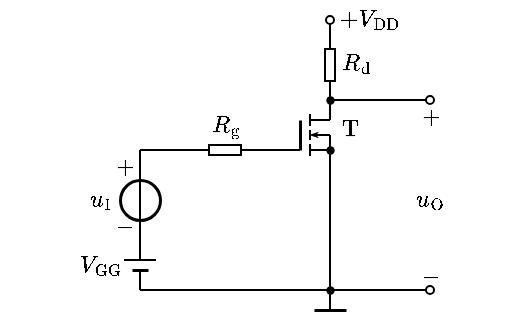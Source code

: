 <mxfile version="17.2.1" type="device"><diagram id="AZzVq2YHe7YxAGiBz0mD" name="第 1 页"><mxGraphModel dx="449" dy="326" grid="1" gridSize="5" guides="1" tooltips="1" connect="1" arrows="1" fold="1" page="1" pageScale="1" pageWidth="827" pageHeight="1169" math="1" shadow="0"><root><mxCell id="0"/><mxCell id="1" parent="0"/><mxCell id="DjPAIxuFXhKvd0CTjl85-3" value="$$-$$" style="text;resizable=1;autosize=1;align=center;verticalAlign=middle;points=[];fillColor=none;strokeColor=none;rounded=0;html=1;imageAspect=1;noLabel=0;recursiveResize=1;expand=1;editable=1;movable=1;rotatable=1;deletable=1;connectable=0;comic=0;fontSize=10;" vertex="1" parent="1"><mxGeometry x="139.0" y="257.5" width="15" height="20" as="geometry"/></mxCell><mxCell id="DjPAIxuFXhKvd0CTjl85-4" value="$$+$$" style="text;html=1;resizable=1;autosize=1;align=center;verticalAlign=middle;points=[];fillColor=none;strokeColor=none;rounded=0;movable=1;rotatable=1;deletable=1;editable=1;connectable=0;fontSize=10;" vertex="1" parent="1"><mxGeometry x="139.0" y="228" width="15" height="20" as="geometry"/></mxCell><mxCell id="DjPAIxuFXhKvd0CTjl85-5" value="" style="ellipse;whiteSpace=wrap;html=1;aspect=fixed;labelBorderColor=none;fontSize=10;strokeColor=default;strokeWidth=1.5;fillColor=none;" vertex="1" parent="1"><mxGeometry x="145" y="245" width="20" height="20" as="geometry"/></mxCell><mxCell id="DjPAIxuFXhKvd0CTjl85-6" value="" style="endArrow=none;html=1;rounded=0;fontSize=10;startSize=4;endSize=4;exitX=0.5;exitY=0;exitDx=0;exitDy=0;" edge="1" parent="1" source="DjPAIxuFXhKvd0CTjl85-5"><mxGeometry width="50" height="50" relative="1" as="geometry"><mxPoint x="155" y="295" as="sourcePoint"/><mxPoint x="155" y="230" as="targetPoint"/></mxGeometry></mxCell><mxCell id="DjPAIxuFXhKvd0CTjl85-7" value="\(u_\mathrm{I}\)" style="text;html=1;resizable=1;autosize=1;align=center;verticalAlign=middle;points=[];fillColor=none;strokeColor=none;rounded=0;comic=0;movable=1;rotatable=1;deletable=1;editable=1;connectable=0;fontSize=10;" vertex="1" parent="1"><mxGeometry x="125" y="245" width="20" height="20" as="geometry"/></mxCell><mxCell id="DjPAIxuFXhKvd0CTjl85-8" value="" style="endArrow=none;html=1;rounded=0;fontSize=10;entryX=0.5;entryY=0;entryDx=0;entryDy=0;exitX=0.5;exitY=1;exitDx=0;exitDy=0;" edge="1" parent="1" source="DjPAIxuFXhKvd0CTjl85-5" target="DjPAIxuFXhKvd0CTjl85-5"><mxGeometry width="50" height="50" relative="1" as="geometry"><mxPoint x="185" y="285" as="sourcePoint"/><mxPoint x="235" y="235" as="targetPoint"/></mxGeometry></mxCell><mxCell id="DjPAIxuFXhKvd0CTjl85-9" value="" style="endArrow=none;html=1;rounded=0;fontSize=10;entryX=0.5;entryY=1;entryDx=0;entryDy=0;" edge="1" parent="1" target="DjPAIxuFXhKvd0CTjl85-5"><mxGeometry width="50" height="50" relative="1" as="geometry"><mxPoint x="155" y="285" as="sourcePoint"/><mxPoint x="240" y="240" as="targetPoint"/></mxGeometry></mxCell><mxCell id="DjPAIxuFXhKvd0CTjl85-26" value="" style="endArrow=none;html=1;rounded=0;" edge="1" parent="1"><mxGeometry width="50" height="50" relative="1" as="geometry"><mxPoint x="147" y="285" as="sourcePoint"/><mxPoint x="163" y="285" as="targetPoint"/></mxGeometry></mxCell><mxCell id="DjPAIxuFXhKvd0CTjl85-27" value="" style="endArrow=none;html=1;rounded=0;strokeWidth=1.5;" edge="1" parent="1"><mxGeometry width="50" height="50" relative="1" as="geometry"><mxPoint x="151" y="290" as="sourcePoint"/><mxPoint x="159" y="290" as="targetPoint"/></mxGeometry></mxCell><mxCell id="DjPAIxuFXhKvd0CTjl85-28" value="" style="endArrow=none;html=1;rounded=0;strokeWidth=1;" edge="1" parent="1"><mxGeometry width="50" height="50" relative="1" as="geometry"><mxPoint x="155" y="290" as="sourcePoint"/><mxPoint x="155" y="300" as="targetPoint"/></mxGeometry></mxCell><mxCell id="DjPAIxuFXhKvd0CTjl85-12" value="$$R_\mathrm{g}$$" style="text;html=1;resizable=1;autosize=1;align=center;verticalAlign=middle;points=[];fillColor=none;strokeColor=none;rounded=0;fontSize=10;movable=1;rotatable=1;deletable=1;editable=1;connectable=0;allowArrows=0;" vertex="1" parent="1"><mxGeometry x="185" y="208" width="25" height="20" as="geometry"/></mxCell><mxCell id="DjPAIxuFXhKvd0CTjl85-13" value="" style="endArrow=none;html=1;rounded=0;fontSize=10;startSize=4;endSize=4;entryX=1;entryY=0.5;entryDx=0;entryDy=0;entryPerimeter=0;" edge="1" parent="1" target="DjPAIxuFXhKvd0CTjl85-14"><mxGeometry width="50" height="50" relative="1" as="geometry"><mxPoint x="155" y="230" as="sourcePoint"/><mxPoint x="434.5" y="150.5" as="targetPoint"/></mxGeometry></mxCell><mxCell id="DjPAIxuFXhKvd0CTjl85-14" value="" style="pointerEvents=1;verticalLabelPosition=bottom;shadow=0;dashed=0;align=center;html=1;verticalAlign=top;shape=mxgraph.electrical.resistors.resistor_1;fontSize=10;direction=west;allowArrows=0;" vertex="1" parent="1"><mxGeometry x="185" y="227.5" width="25" height="5" as="geometry"/></mxCell><mxCell id="DjPAIxuFXhKvd0CTjl85-15" value="" style="endArrow=none;html=1;rounded=0;fontSize=10;startSize=4;endSize=4;exitX=0;exitY=0.5;exitDx=0;exitDy=0;exitPerimeter=0;" edge="1" parent="1" source="DjPAIxuFXhKvd0CTjl85-14"><mxGeometry width="50" height="50" relative="1" as="geometry"><mxPoint x="327" y="135.5" as="sourcePoint"/><mxPoint x="230" y="230" as="targetPoint"/></mxGeometry></mxCell><mxCell id="DjPAIxuFXhKvd0CTjl85-44" value="" style="group" vertex="1" connectable="0" parent="1"><mxGeometry x="230" y="210" width="25" height="25" as="geometry"/></mxCell><mxCell id="DjPAIxuFXhKvd0CTjl85-31" value="" style="endArrow=none;html=1;rounded=0;strokeWidth=1;" edge="1" parent="DjPAIxuFXhKvd0CTjl85-44"><mxGeometry width="50" height="50" relative="1" as="geometry"><mxPoint y="20" as="sourcePoint"/><mxPoint x="5" y="20" as="targetPoint"/></mxGeometry></mxCell><mxCell id="DjPAIxuFXhKvd0CTjl85-32" value="" style="endArrow=none;html=1;rounded=0;strokeWidth=1.5;" edge="1" parent="DjPAIxuFXhKvd0CTjl85-44"><mxGeometry width="50" height="50" relative="1" as="geometry"><mxPoint x="5" y="20" as="sourcePoint"/><mxPoint x="5" y="5" as="targetPoint"/></mxGeometry></mxCell><mxCell id="DjPAIxuFXhKvd0CTjl85-33" value="" style="endArrow=none;html=1;rounded=0;strokeWidth=1;" edge="1" parent="DjPAIxuFXhKvd0CTjl85-44"><mxGeometry width="50" height="50" relative="1" as="geometry"><mxPoint x="10" y="23" as="sourcePoint"/><mxPoint x="10" y="17" as="targetPoint"/></mxGeometry></mxCell><mxCell id="DjPAIxuFXhKvd0CTjl85-34" value="" style="endArrow=none;html=1;rounded=0;strokeWidth=1;" edge="1" parent="DjPAIxuFXhKvd0CTjl85-44"><mxGeometry width="50" height="50" relative="1" as="geometry"><mxPoint x="10" y="10" as="sourcePoint"/><mxPoint x="10" y="15" as="targetPoint"/></mxGeometry></mxCell><mxCell id="DjPAIxuFXhKvd0CTjl85-35" value="" style="endArrow=none;html=1;rounded=0;strokeWidth=1;" edge="1" parent="DjPAIxuFXhKvd0CTjl85-44"><mxGeometry width="50" height="50" relative="1" as="geometry"><mxPoint x="10" y="8" as="sourcePoint"/><mxPoint x="10" y="2" as="targetPoint"/></mxGeometry></mxCell><mxCell id="DjPAIxuFXhKvd0CTjl85-36" value="" style="endArrow=none;html=1;rounded=0;strokeWidth=1;" edge="1" parent="DjPAIxuFXhKvd0CTjl85-44"><mxGeometry width="50" height="50" relative="1" as="geometry"><mxPoint x="10" y="20" as="sourcePoint"/><mxPoint x="20" y="20" as="targetPoint"/></mxGeometry></mxCell><mxCell id="DjPAIxuFXhKvd0CTjl85-37" value="" style="endArrow=none;html=1;rounded=0;strokeWidth=1;" edge="1" parent="DjPAIxuFXhKvd0CTjl85-44"><mxGeometry width="50" height="50" relative="1" as="geometry"><mxPoint x="10" y="5" as="sourcePoint"/><mxPoint x="20" y="5" as="targetPoint"/></mxGeometry></mxCell><mxCell id="DjPAIxuFXhKvd0CTjl85-38" value="" style="endArrow=classicThin;html=1;rounded=0;strokeWidth=1;startSize=3;endSize=1;endFill=1;" edge="1" parent="DjPAIxuFXhKvd0CTjl85-44"><mxGeometry width="50" height="50" relative="1" as="geometry"><mxPoint x="20" y="12.5" as="sourcePoint"/><mxPoint x="10" y="12.5" as="targetPoint"/></mxGeometry></mxCell><mxCell id="DjPAIxuFXhKvd0CTjl85-39" value="" style="endArrow=none;html=1;rounded=0;startSize=3;endSize=1;strokeWidth=1;" edge="1" parent="DjPAIxuFXhKvd0CTjl85-44"><mxGeometry width="50" height="50" relative="1" as="geometry"><mxPoint x="20" y="25" as="sourcePoint"/><mxPoint x="20" y="12.5" as="targetPoint"/></mxGeometry></mxCell><mxCell id="DjPAIxuFXhKvd0CTjl85-40" value="" style="shape=waypoint;sketch=0;fillStyle=solid;size=6;pointerEvents=1;points=[];fillColor=none;resizable=1;rotatable=1;perimeter=centerPerimeter;snapToPoint=1;strokeWidth=0.1;movable=1;deletable=1;editable=1;connectable=0;allowArrows=0;" vertex="1" parent="DjPAIxuFXhKvd0CTjl85-44"><mxGeometry x="15" y="15" width="10" height="10" as="geometry"/></mxCell><mxCell id="DjPAIxuFXhKvd0CTjl85-42" value="" style="endArrow=none;html=1;rounded=0;startSize=3;endSize=1;strokeWidth=1;" edge="1" parent="DjPAIxuFXhKvd0CTjl85-44"><mxGeometry width="50" height="50" relative="1" as="geometry"><mxPoint x="20" y="5" as="sourcePoint"/><mxPoint x="20" as="targetPoint"/></mxGeometry></mxCell><mxCell id="DjPAIxuFXhKvd0CTjl85-20" value="$$R_\mathrm{d}$$" style="text;html=1;resizable=1;autosize=1;align=center;verticalAlign=middle;points=[];fillColor=none;strokeColor=none;rounded=0;fontSize=10;movable=1;rotatable=1;deletable=1;editable=1;connectable=0;allowArrows=0;" vertex="1" parent="1"><mxGeometry x="250" y="177.25" width="25" height="20" as="geometry"/></mxCell><mxCell id="DjPAIxuFXhKvd0CTjl85-21" value="" style="endArrow=none;html=1;rounded=0;fontSize=10;startSize=4;endSize=4;entryX=1;entryY=0.5;entryDx=0;entryDy=0;entryPerimeter=0;startArrow=oval;startFill=0;" edge="1" parent="1" target="DjPAIxuFXhKvd0CTjl85-22"><mxGeometry width="50" height="50" relative="1" as="geometry"><mxPoint x="250" y="165" as="sourcePoint"/><mxPoint x="447" y="125.5" as="targetPoint"/></mxGeometry></mxCell><mxCell id="DjPAIxuFXhKvd0CTjl85-22" value="" style="pointerEvents=1;verticalLabelPosition=bottom;shadow=0;dashed=0;align=center;html=1;verticalAlign=top;shape=mxgraph.electrical.resistors.resistor_1;fontSize=10;direction=north;allowArrows=0;" vertex="1" parent="1"><mxGeometry x="247.5" y="175" width="5" height="25" as="geometry"/></mxCell><mxCell id="DjPAIxuFXhKvd0CTjl85-23" value="" style="endArrow=none;html=1;rounded=0;fontSize=10;startSize=4;endSize=4;exitX=0;exitY=0.5;exitDx=0;exitDy=0;exitPerimeter=0;" edge="1" parent="1" source="DjPAIxuFXhKvd0CTjl85-22"><mxGeometry width="50" height="50" relative="1" as="geometry"><mxPoint x="339.5" y="88.5" as="sourcePoint"/><mxPoint x="250" y="210" as="targetPoint"/></mxGeometry></mxCell><mxCell id="DjPAIxuFXhKvd0CTjl85-58" value="" style="endArrow=oval;html=1;rounded=0;fontFamily=Helvetica;fontSize=12;fontColor=default;startSize=4;endSize=4;strokeWidth=1;endFill=0;" edge="1" parent="1"><mxGeometry width="50" height="50" relative="1" as="geometry"><mxPoint x="250" y="205" as="sourcePoint"/><mxPoint x="300" y="205" as="targetPoint"/></mxGeometry></mxCell><mxCell id="DjPAIxuFXhKvd0CTjl85-59" value="" style="shape=waypoint;sketch=0;fillStyle=solid;size=6;pointerEvents=1;points=[];fillColor=none;resizable=1;rotatable=1;perimeter=centerPerimeter;snapToPoint=1;strokeWidth=0.1;movable=1;deletable=1;editable=1;connectable=0;allowArrows=0;" vertex="1" parent="1"><mxGeometry x="245" y="200" width="10" height="10" as="geometry"/></mxCell><mxCell id="DjPAIxuFXhKvd0CTjl85-60" value="" style="endArrow=none;html=1;rounded=0;labelBackgroundColor=default;fontFamily=Helvetica;fontSize=12;fontColor=default;startSize=4;endSize=4;strokeColor=default;strokeWidth=1;shape=connector;" edge="1" parent="1"><mxGeometry width="50" height="50" relative="1" as="geometry"><mxPoint x="250" y="300" as="sourcePoint"/><mxPoint x="250" y="235" as="targetPoint"/></mxGeometry></mxCell><mxCell id="DjPAIxuFXhKvd0CTjl85-61" value="" style="endArrow=none;html=1;rounded=0;labelBackgroundColor=default;fontFamily=Helvetica;fontSize=12;fontColor=default;startSize=4;endSize=4;strokeColor=default;strokeWidth=1;shape=connector;" edge="1" parent="1"><mxGeometry width="50" height="50" relative="1" as="geometry"><mxPoint x="155" y="300" as="sourcePoint"/><mxPoint x="250" y="300" as="targetPoint"/></mxGeometry></mxCell><mxCell id="DjPAIxuFXhKvd0CTjl85-62" value="" style="endArrow=oval;html=1;rounded=0;labelBackgroundColor=default;fontFamily=Helvetica;fontSize=12;fontColor=default;startSize=4;endSize=4;strokeColor=default;strokeWidth=1;shape=connector;endFill=0;" edge="1" parent="1"><mxGeometry width="50" height="50" relative="1" as="geometry"><mxPoint x="250" y="300" as="sourcePoint"/><mxPoint x="300" y="300" as="targetPoint"/></mxGeometry></mxCell><mxCell id="DjPAIxuFXhKvd0CTjl85-63" value="" style="shape=waypoint;sketch=0;fillStyle=solid;size=6;pointerEvents=1;points=[];fillColor=none;resizable=1;rotatable=1;perimeter=centerPerimeter;snapToPoint=1;strokeWidth=0.1;movable=1;deletable=1;editable=1;connectable=0;allowArrows=0;" vertex="1" parent="1"><mxGeometry x="245" y="295" width="10" height="10" as="geometry"/></mxCell><mxCell id="DjPAIxuFXhKvd0CTjl85-64" value="" style="endArrow=none;html=1;rounded=0;labelBackgroundColor=default;fontFamily=Helvetica;fontSize=12;fontColor=default;startSize=4;endSize=4;strokeColor=default;strokeWidth=1;shape=connector;" edge="1" parent="1"><mxGeometry width="50" height="50" relative="1" as="geometry"><mxPoint x="250" y="310" as="sourcePoint"/><mxPoint x="250" y="300" as="targetPoint"/></mxGeometry></mxCell><mxCell id="DjPAIxuFXhKvd0CTjl85-65" value="" style="endArrow=none;html=1;rounded=0;labelBackgroundColor=default;fontFamily=Helvetica;fontSize=12;fontColor=default;startSize=4;endSize=4;strokeColor=default;strokeWidth=1.5;shape=connector;" edge="1" parent="1"><mxGeometry width="50" height="50" relative="1" as="geometry"><mxPoint x="242" y="310" as="sourcePoint"/><mxPoint x="258" y="310" as="targetPoint"/></mxGeometry></mxCell><mxCell id="DjPAIxuFXhKvd0CTjl85-66" value="$$V_{\mathrm{GG}}$$" style="text;html=1;align=center;verticalAlign=middle;resizable=1;points=[];autosize=1;strokeColor=none;fillColor=none;fontSize=10;fontFamily=Helvetica;fontColor=default;movable=1;rotatable=1;deletable=1;editable=1;connectable=1;" vertex="1" parent="1"><mxGeometry x="120" y="280" width="30" height="15" as="geometry"/></mxCell><mxCell id="DjPAIxuFXhKvd0CTjl85-67" value="$$+V_{\mathrm{DD}}$$" style="text;html=1;align=center;verticalAlign=middle;resizable=1;points=[];autosize=1;strokeColor=none;fillColor=none;fontSize=10;fontFamily=Helvetica;fontColor=default;movable=1;rotatable=1;deletable=1;editable=1;connectable=1;" vertex="1" parent="1"><mxGeometry x="250" y="155" width="40" height="20" as="geometry"/></mxCell><mxCell id="DjPAIxuFXhKvd0CTjl85-68" value="$$u_{\mathrm{O}}$$" style="text;html=1;align=center;verticalAlign=middle;resizable=1;points=[];autosize=1;strokeColor=none;fillColor=none;fontSize=10;movable=1;rotatable=1;deletable=1;editable=1;connectable=0;" vertex="1" parent="1"><mxGeometry x="290" y="245" width="20" height="20" as="geometry"/></mxCell><mxCell id="DjPAIxuFXhKvd0CTjl85-69" value="$$+$$" style="text;html=1;align=center;verticalAlign=middle;resizable=1;points=[];autosize=1;strokeColor=none;fillColor=none;fontSize=10;movable=1;rotatable=1;deletable=1;editable=1;connectable=0;" vertex="1" parent="1"><mxGeometry x="290" y="205" width="20" height="15" as="geometry"/></mxCell><mxCell id="DjPAIxuFXhKvd0CTjl85-70" value="$$-$$" style="text;html=1;align=center;verticalAlign=middle;resizable=1;points=[];autosize=1;strokeColor=none;fillColor=none;fontSize=10;movable=1;rotatable=1;deletable=1;editable=1;connectable=0;" vertex="1" parent="1"><mxGeometry x="290" y="285" width="20" height="15" as="geometry"/></mxCell><mxCell id="DjPAIxuFXhKvd0CTjl85-71" value="$$\mathrm{T}$$" style="text;html=1;align=center;verticalAlign=middle;resizable=1;points=[];autosize=1;strokeColor=none;fillColor=none;fontSize=10;fontFamily=Helvetica;fontColor=default;movable=1;rotatable=1;deletable=1;editable=1;connectable=1;" vertex="1" parent="1"><mxGeometry x="250" y="210" width="20" height="20" as="geometry"/></mxCell></root></mxGraphModel></diagram></mxfile>
